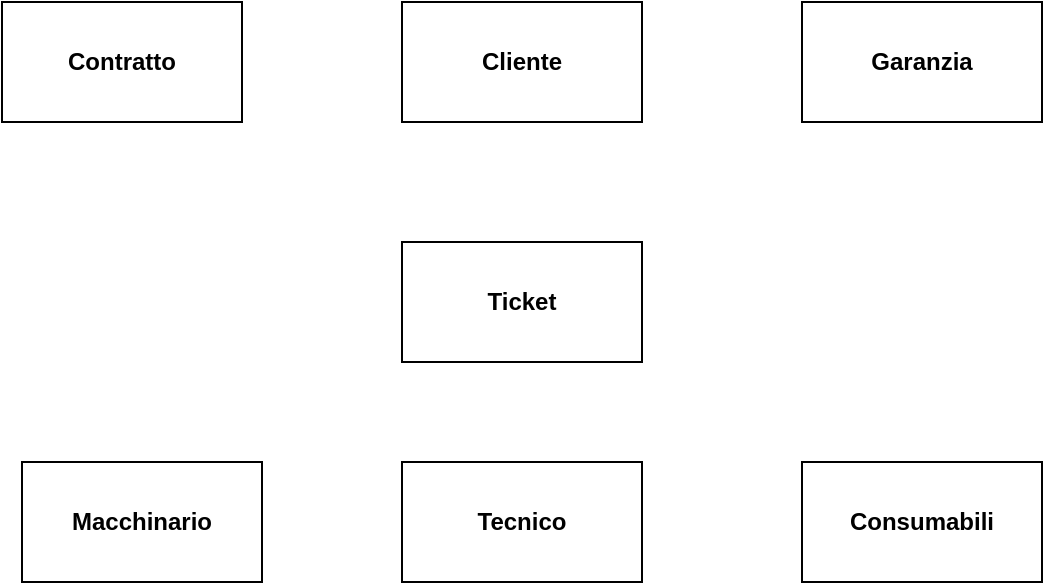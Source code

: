 <mxfile version="20.2.3" type="device"><diagram id="BqeBsJN86zoWXNlQ0Y-5" name="Pagina-1"><mxGraphModel dx="1038" dy="641" grid="1" gridSize="10" guides="1" tooltips="1" connect="1" arrows="1" fold="1" page="1" pageScale="1" pageWidth="827" pageHeight="1169" math="0" shadow="0"><root><mxCell id="0"/><mxCell id="1" parent="0"/><mxCell id="HG5FbfXpW9mfVCU9Wexv-1" value="&lt;b&gt;Contratto&lt;/b&gt;" style="rounded=0;whiteSpace=wrap;html=1;" vertex="1" parent="1"><mxGeometry x="120" y="80" width="120" height="60" as="geometry"/></mxCell><mxCell id="HG5FbfXpW9mfVCU9Wexv-2" value="&lt;b&gt;Cliente&lt;/b&gt;" style="rounded=0;whiteSpace=wrap;html=1;" vertex="1" parent="1"><mxGeometry x="320" y="80" width="120" height="60" as="geometry"/></mxCell><mxCell id="HG5FbfXpW9mfVCU9Wexv-3" value="&lt;b&gt;Garanzia&lt;/b&gt;" style="rounded=0;whiteSpace=wrap;html=1;" vertex="1" parent="1"><mxGeometry x="520" y="80" width="120" height="60" as="geometry"/></mxCell><mxCell id="HG5FbfXpW9mfVCU9Wexv-4" value="&lt;b&gt;Macchinario&lt;/b&gt;" style="rounded=0;whiteSpace=wrap;html=1;" vertex="1" parent="1"><mxGeometry x="130" y="310" width="120" height="60" as="geometry"/></mxCell><mxCell id="HG5FbfXpW9mfVCU9Wexv-5" value="&lt;b&gt;Ticket&lt;/b&gt;" style="rounded=0;whiteSpace=wrap;html=1;" vertex="1" parent="1"><mxGeometry x="320" y="200" width="120" height="60" as="geometry"/></mxCell><mxCell id="HG5FbfXpW9mfVCU9Wexv-6" value="&lt;b&gt;Consumabili&lt;/b&gt;" style="rounded=0;whiteSpace=wrap;html=1;" vertex="1" parent="1"><mxGeometry x="520" y="310" width="120" height="60" as="geometry"/></mxCell><mxCell id="HG5FbfXpW9mfVCU9Wexv-7" value="&lt;b&gt;Tecnico&lt;/b&gt;" style="rounded=0;whiteSpace=wrap;html=1;" vertex="1" parent="1"><mxGeometry x="320" y="310" width="120" height="60" as="geometry"/></mxCell></root></mxGraphModel></diagram></mxfile>